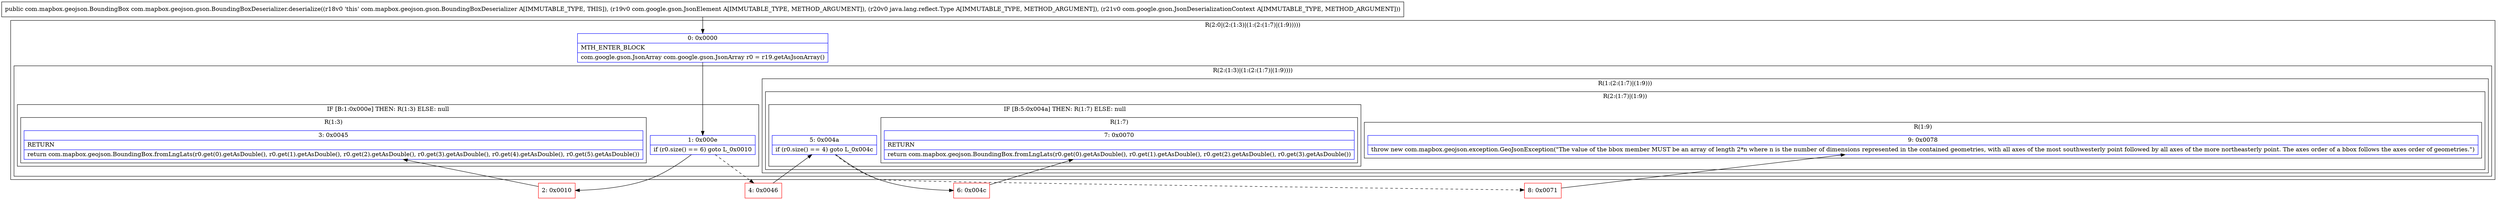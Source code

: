 digraph "CFG forcom.mapbox.geojson.gson.BoundingBoxDeserializer.deserialize(Lcom\/google\/gson\/JsonElement;Ljava\/lang\/reflect\/Type;Lcom\/google\/gson\/JsonDeserializationContext;)Lcom\/mapbox\/geojson\/BoundingBox;" {
subgraph cluster_Region_1401621267 {
label = "R(2:0|(2:(1:3)|(1:(2:(1:7)|(1:9)))))";
node [shape=record,color=blue];
Node_0 [shape=record,label="{0\:\ 0x0000|MTH_ENTER_BLOCK\l|com.google.gson.JsonArray com.google.gson.JsonArray r0 = r19.getAsJsonArray()\l}"];
subgraph cluster_Region_614130292 {
label = "R(2:(1:3)|(1:(2:(1:7)|(1:9))))";
node [shape=record,color=blue];
subgraph cluster_IfRegion_264248478 {
label = "IF [B:1:0x000e] THEN: R(1:3) ELSE: null";
node [shape=record,color=blue];
Node_1 [shape=record,label="{1\:\ 0x000e|if (r0.size() == 6) goto L_0x0010\l}"];
subgraph cluster_Region_1549901887 {
label = "R(1:3)";
node [shape=record,color=blue];
Node_3 [shape=record,label="{3\:\ 0x0045|RETURN\l|return com.mapbox.geojson.BoundingBox.fromLngLats(r0.get(0).getAsDouble(), r0.get(1).getAsDouble(), r0.get(2).getAsDouble(), r0.get(3).getAsDouble(), r0.get(4).getAsDouble(), r0.get(5).getAsDouble())\l}"];
}
}
subgraph cluster_Region_349027308 {
label = "R(1:(2:(1:7)|(1:9)))";
node [shape=record,color=blue];
subgraph cluster_Region_577244985 {
label = "R(2:(1:7)|(1:9))";
node [shape=record,color=blue];
subgraph cluster_IfRegion_1345587543 {
label = "IF [B:5:0x004a] THEN: R(1:7) ELSE: null";
node [shape=record,color=blue];
Node_5 [shape=record,label="{5\:\ 0x004a|if (r0.size() == 4) goto L_0x004c\l}"];
subgraph cluster_Region_1533826001 {
label = "R(1:7)";
node [shape=record,color=blue];
Node_7 [shape=record,label="{7\:\ 0x0070|RETURN\l|return com.mapbox.geojson.BoundingBox.fromLngLats(r0.get(0).getAsDouble(), r0.get(1).getAsDouble(), r0.get(2).getAsDouble(), r0.get(3).getAsDouble())\l}"];
}
}
subgraph cluster_Region_1960530962 {
label = "R(1:9)";
node [shape=record,color=blue];
Node_9 [shape=record,label="{9\:\ 0x0078|throw new com.mapbox.geojson.exception.GeoJsonException(\"The value of the bbox member MUST be an array of length 2*n where n is the number of dimensions represented in the contained geometries, with all axes of the most southwesterly point followed by all axes of the more northeasterly point. The axes order of a bbox follows the axes order of geometries.\")\l}"];
}
}
}
}
}
Node_2 [shape=record,color=red,label="{2\:\ 0x0010}"];
Node_4 [shape=record,color=red,label="{4\:\ 0x0046}"];
Node_6 [shape=record,color=red,label="{6\:\ 0x004c}"];
Node_8 [shape=record,color=red,label="{8\:\ 0x0071}"];
MethodNode[shape=record,label="{public com.mapbox.geojson.BoundingBox com.mapbox.geojson.gson.BoundingBoxDeserializer.deserialize((r18v0 'this' com.mapbox.geojson.gson.BoundingBoxDeserializer A[IMMUTABLE_TYPE, THIS]), (r19v0 com.google.gson.JsonElement A[IMMUTABLE_TYPE, METHOD_ARGUMENT]), (r20v0 java.lang.reflect.Type A[IMMUTABLE_TYPE, METHOD_ARGUMENT]), (r21v0 com.google.gson.JsonDeserializationContext A[IMMUTABLE_TYPE, METHOD_ARGUMENT])) }"];
MethodNode -> Node_0;
Node_0 -> Node_1;
Node_1 -> Node_2;
Node_1 -> Node_4[style=dashed];
Node_5 -> Node_6;
Node_5 -> Node_8[style=dashed];
Node_2 -> Node_3;
Node_4 -> Node_5;
Node_6 -> Node_7;
Node_8 -> Node_9;
}

